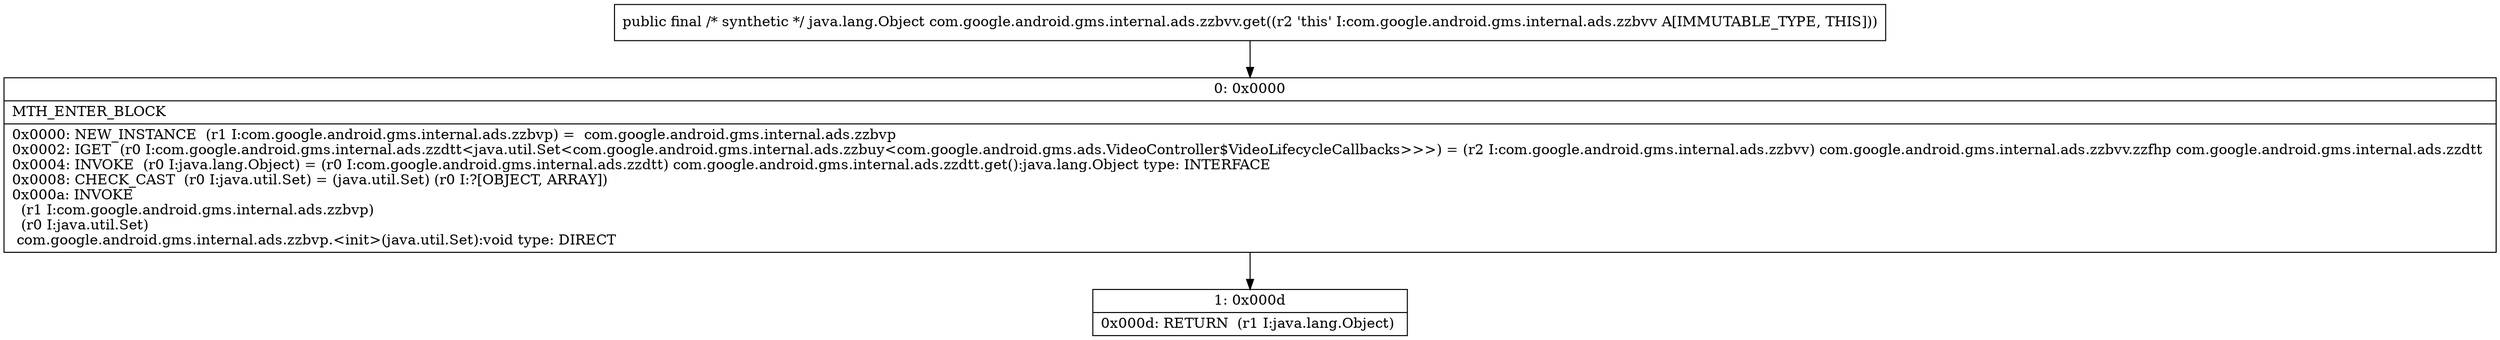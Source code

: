 digraph "CFG forcom.google.android.gms.internal.ads.zzbvv.get()Ljava\/lang\/Object;" {
Node_0 [shape=record,label="{0\:\ 0x0000|MTH_ENTER_BLOCK\l|0x0000: NEW_INSTANCE  (r1 I:com.google.android.gms.internal.ads.zzbvp) =  com.google.android.gms.internal.ads.zzbvp \l0x0002: IGET  (r0 I:com.google.android.gms.internal.ads.zzdtt\<java.util.Set\<com.google.android.gms.internal.ads.zzbuy\<com.google.android.gms.ads.VideoController$VideoLifecycleCallbacks\>\>\>) = (r2 I:com.google.android.gms.internal.ads.zzbvv) com.google.android.gms.internal.ads.zzbvv.zzfhp com.google.android.gms.internal.ads.zzdtt \l0x0004: INVOKE  (r0 I:java.lang.Object) = (r0 I:com.google.android.gms.internal.ads.zzdtt) com.google.android.gms.internal.ads.zzdtt.get():java.lang.Object type: INTERFACE \l0x0008: CHECK_CAST  (r0 I:java.util.Set) = (java.util.Set) (r0 I:?[OBJECT, ARRAY]) \l0x000a: INVOKE  \l  (r1 I:com.google.android.gms.internal.ads.zzbvp)\l  (r0 I:java.util.Set)\l com.google.android.gms.internal.ads.zzbvp.\<init\>(java.util.Set):void type: DIRECT \l}"];
Node_1 [shape=record,label="{1\:\ 0x000d|0x000d: RETURN  (r1 I:java.lang.Object) \l}"];
MethodNode[shape=record,label="{public final \/* synthetic *\/ java.lang.Object com.google.android.gms.internal.ads.zzbvv.get((r2 'this' I:com.google.android.gms.internal.ads.zzbvv A[IMMUTABLE_TYPE, THIS])) }"];
MethodNode -> Node_0;
Node_0 -> Node_1;
}

